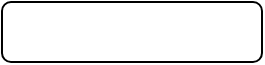 <mxfile version="15.7.0" type="github">
  <diagram id="orXxMyejlLUdL_8iClom" name="Page-1">
    <mxGraphModel dx="1422" dy="762" grid="1" gridSize="10" guides="1" tooltips="1" connect="1" arrows="1" fold="1" page="1" pageScale="1" pageWidth="827" pageHeight="1169" math="0" shadow="0">
      <root>
        <mxCell id="0" />
        <mxCell id="1" parent="0" />
        <mxCell id="ff0dIDQ5JExbm1Gx_RR1-1" value="" style="rounded=1;whiteSpace=wrap;html=1;" vertex="1" parent="1">
          <mxGeometry x="100" y="120" width="130" height="30" as="geometry" />
        </mxCell>
      </root>
    </mxGraphModel>
  </diagram>
</mxfile>
